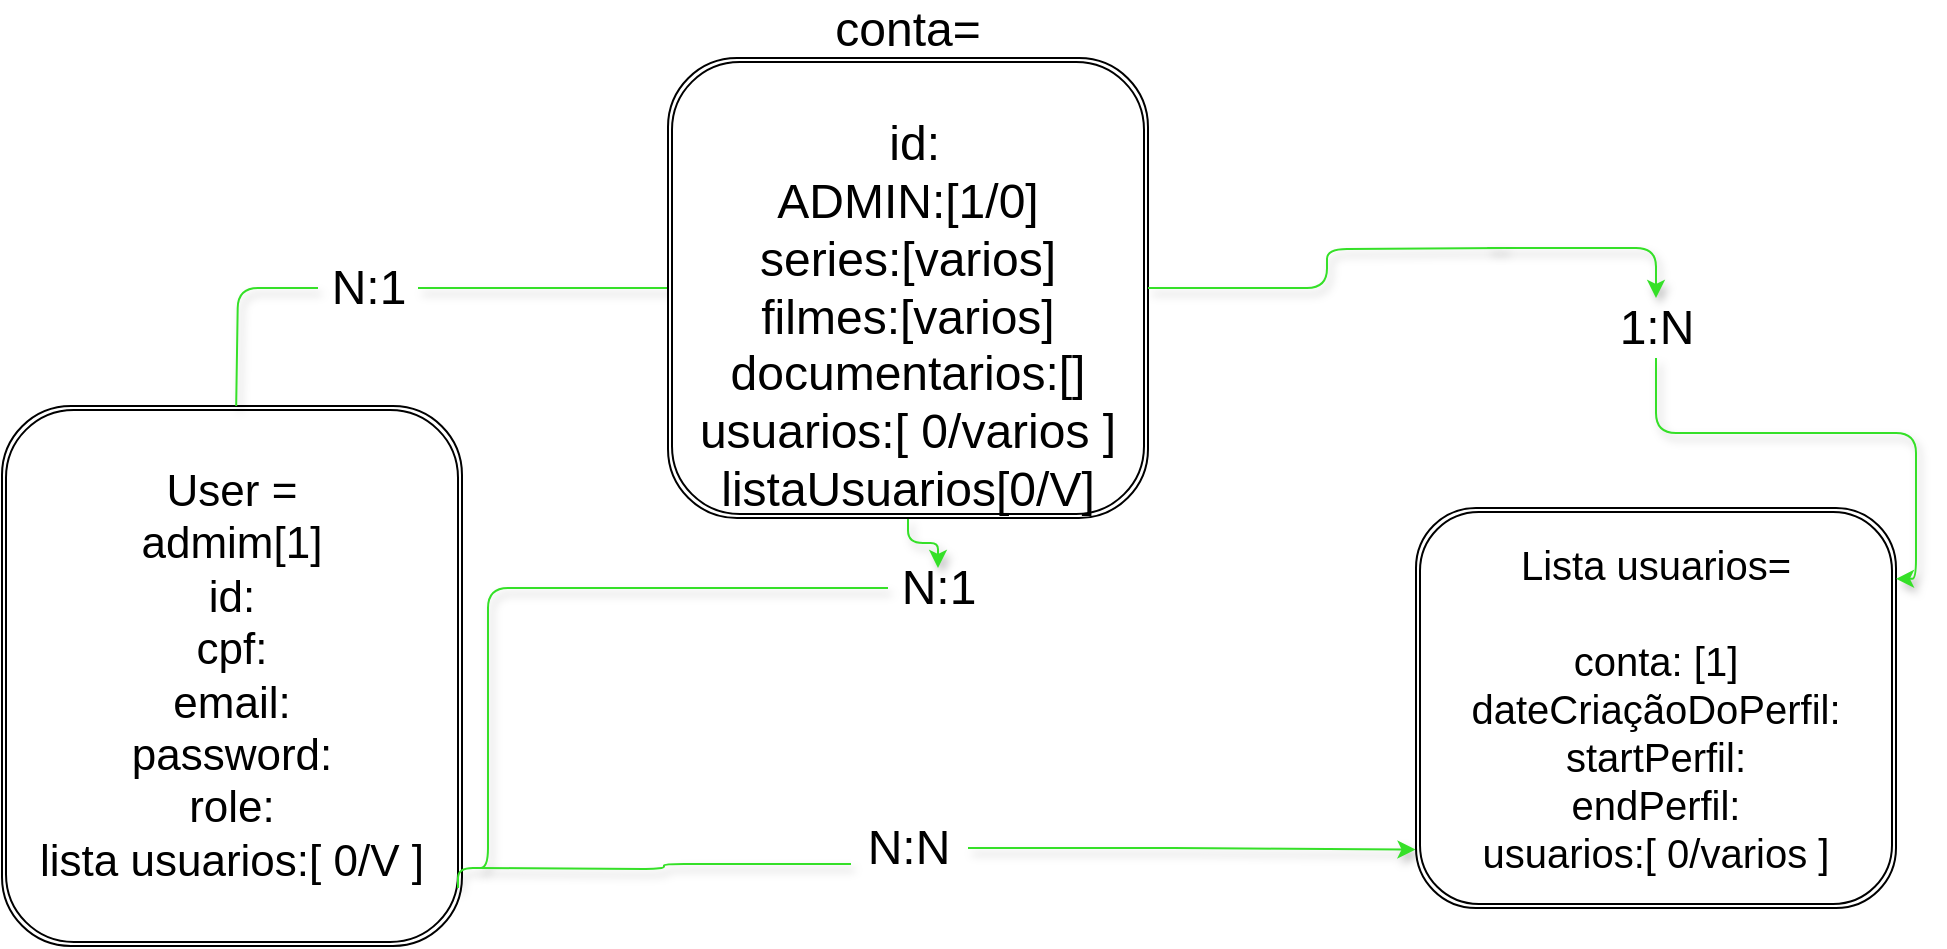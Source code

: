 <mxfile>
    <diagram id="76nVDwhcdYPv3L1FuHO6" name="Descrição do projeto">
        <mxGraphModel dx="1237" dy="425" grid="1" gridSize="10" guides="1" tooltips="1" connect="1" arrows="1" fold="1" page="1" pageScale="1" pageWidth="827" pageHeight="1169" math="0" shadow="0">
            <root>
                <mxCell id="0"/>
                <mxCell id="1" parent="0"/>
                <mxCell id="11" style="edgeStyle=none;html=1;shadow=1;fontSize=24;strokeColor=#35E028;fillColor=#00FF00;startArrow=none;" parent="1" source="13" edge="1">
                    <mxGeometry relative="1" as="geometry">
                        <mxPoint x="-20" y="150" as="targetPoint"/>
                        <Array as="points"/>
                    </mxGeometry>
                </mxCell>
                <mxCell id="27" style="edgeStyle=orthogonalEdgeStyle;html=1;shadow=1;fontSize=24;strokeColor=#35E028;fillColor=#00FF00;startArrow=none;entryX=-0.001;entryY=0.854;entryDx=0;entryDy=0;entryPerimeter=0;" parent="1" source="28" target="8" edge="1">
                    <mxGeometry relative="1" as="geometry">
                        <mxPoint x="-150" y="440" as="sourcePoint"/>
                        <mxPoint x="270" y="390" as="targetPoint"/>
                    </mxGeometry>
                </mxCell>
                <mxCell id="2" value="User =&lt;br&gt;admim[1]&lt;br&gt;id:&lt;br&gt;cpf:&lt;br&gt;email:&lt;br&gt;password:&lt;br&gt;role:&lt;br&gt;lista usuarios:[ 0/V ]" style="shape=ext;double=1;rounded=1;whiteSpace=wrap;html=1;fontSize=22;" parent="1" vertex="1">
                    <mxGeometry x="-388" y="209" width="230" height="270" as="geometry"/>
                </mxCell>
                <mxCell id="19" value="" style="edgeStyle=orthogonalEdgeStyle;html=1;shadow=1;fontSize=24;strokeColor=#35E028;fillColor=#00FF00;" parent="1" source="7" target="10" edge="1">
                    <mxGeometry relative="1" as="geometry"/>
                </mxCell>
                <mxCell id="7" value="&lt;font style=&quot;font-size: 24px&quot;&gt;conta=&lt;br&gt;&lt;br&gt;&amp;nbsp;id:&lt;br&gt;ADMIN:[1/0]&lt;br&gt;series:[varios]&lt;br&gt;filmes:[varios]&lt;br&gt;documentarios:[]&lt;br&gt;usuarios:[ 0/varios ]&lt;br&gt;listaUsuarios[0/V]&lt;br&gt;&lt;br&gt;&lt;/font&gt;" style="shape=ext;double=1;rounded=1;whiteSpace=wrap;html=1;container=1;" parent="1" vertex="1">
                    <mxGeometry x="-55" y="35" width="240" height="230" as="geometry"/>
                </mxCell>
                <mxCell id="8" value="Lista usuarios=&lt;br&gt;&lt;br&gt;conta: [1]&lt;br&gt;dateCriaçãoDoPerfil:&lt;br&gt;startPerfil:&lt;br&gt;endPerfil:&lt;br&gt;usuarios:[ 0/varios ]" style="shape=ext;double=1;rounded=1;whiteSpace=wrap;html=1;fontSize=20;" parent="1" vertex="1">
                    <mxGeometry x="319" y="260" width="240" height="200" as="geometry"/>
                </mxCell>
                <mxCell id="13" value="&lt;span style=&quot;font-size: 24px&quot;&gt;N:1&lt;/span&gt;" style="text;html=1;align=center;verticalAlign=middle;resizable=0;points=[];autosize=1;strokeColor=none;fillColor=none;" parent="1" vertex="1">
                    <mxGeometry x="-230" y="140" width="50" height="20" as="geometry"/>
                </mxCell>
                <mxCell id="14" value="" style="edgeStyle=none;html=1;shadow=1;fontSize=24;strokeColor=#35E028;fillColor=#00FF00;endArrow=none;" parent="1" source="2" target="13" edge="1">
                    <mxGeometry relative="1" as="geometry">
                        <mxPoint x="-266.735" y="220" as="sourcePoint"/>
                        <mxPoint x="-20" y="120" as="targetPoint"/>
                        <Array as="points">
                            <mxPoint x="-270" y="150"/>
                        </Array>
                    </mxGeometry>
                </mxCell>
                <mxCell id="10" value="&lt;span style=&quot;font-size: 24px&quot;&gt;N:1&lt;/span&gt;" style="text;html=1;align=center;verticalAlign=middle;resizable=0;points=[];autosize=1;strokeColor=none;fillColor=none;" parent="1" vertex="1">
                    <mxGeometry x="55" y="290" width="50" height="20" as="geometry"/>
                </mxCell>
                <mxCell id="16" value="" style="edgeStyle=orthogonalEdgeStyle;html=1;shadow=1;fontSize=24;strokeColor=#35E028;fillColor=#00FF00;endArrow=none;" parent="1" target="10" edge="1">
                    <mxGeometry relative="1" as="geometry">
                        <mxPoint x="-160" y="450" as="sourcePoint"/>
                        <mxPoint x="-18" y="230" as="targetPoint"/>
                        <Array as="points">
                            <mxPoint x="-160" y="440"/>
                            <mxPoint x="-145" y="440"/>
                            <mxPoint x="-145" y="300"/>
                        </Array>
                    </mxGeometry>
                </mxCell>
                <mxCell id="24" value="" style="edgeStyle=orthogonalEdgeStyle;html=1;shadow=1;fontSize=24;strokeColor=#35E028;fillColor=#00FF00;" parent="1" target="23" edge="1">
                    <mxGeometry relative="1" as="geometry">
                        <mxPoint x="414" y="130" as="sourcePoint"/>
                        <Array as="points">
                            <mxPoint x="350" y="130"/>
                            <mxPoint x="350" y="130"/>
                        </Array>
                    </mxGeometry>
                </mxCell>
                <mxCell id="22" value="" style="edgeStyle=orthogonalEdgeStyle;html=1;shadow=1;fontSize=24;strokeColor=#35E028;fillColor=#00FF00;endArrow=none;" parent="1" source="7" edge="1">
                    <mxGeometry relative="1" as="geometry">
                        <mxPoint x="222" y="80" as="sourcePoint"/>
                        <mxPoint x="364" y="130" as="targetPoint"/>
                        <Array as="points"/>
                    </mxGeometry>
                </mxCell>
                <mxCell id="26" value="" style="edgeStyle=orthogonalEdgeStyle;html=1;shadow=1;fontSize=24;strokeColor=#35E028;fillColor=#00FF00;entryX=1;entryY=0.177;entryDx=0;entryDy=0;entryPerimeter=0;" parent="1" source="23" target="8" edge="1">
                    <mxGeometry relative="1" as="geometry">
                        <mxPoint x="609" y="130" as="targetPoint"/>
                    </mxGeometry>
                </mxCell>
                <mxCell id="23" value="&lt;span style=&quot;font-size: 24px&quot;&gt;1:N&lt;/span&gt;" style="text;html=1;align=center;verticalAlign=middle;resizable=0;points=[];autosize=1;strokeColor=none;fillColor=none;fontSize=24;" parent="1" vertex="1">
                    <mxGeometry x="414" y="155" width="50" height="30" as="geometry"/>
                </mxCell>
                <mxCell id="28" value="&lt;span style=&quot;font-size: 24px&quot;&gt;N:N&lt;/span&gt;" style="text;html=1;align=center;verticalAlign=middle;resizable=0;points=[];autosize=1;strokeColor=none;fillColor=none;" parent="1" vertex="1">
                    <mxGeometry x="35" y="420" width="60" height="20" as="geometry"/>
                </mxCell>
                <mxCell id="29" value="" style="edgeStyle=orthogonalEdgeStyle;html=1;entryX=0.025;entryY=0.9;entryDx=0;entryDy=0;entryPerimeter=0;shadow=1;fontSize=24;strokeColor=#35E028;fillColor=#00FF00;endArrow=none;" parent="1" target="28" edge="1">
                    <mxGeometry relative="1" as="geometry">
                        <mxPoint x="-150" y="440" as="sourcePoint"/>
                        <mxPoint x="300" y="420" as="targetPoint"/>
                    </mxGeometry>
                </mxCell>
            </root>
        </mxGraphModel>
    </diagram>
    <diagram id="zeVfSFs-IopzzocJ2By9" name="Criar conta">
        <mxGraphModel dx="1173" dy="425" grid="1" gridSize="10" guides="1" tooltips="1" connect="1" arrows="1" fold="1" page="1" pageScale="1" pageWidth="827" pageHeight="1169" math="0" shadow="0">
            <root>
                <mxCell id="DbeEzqUfpYpd05Lesax3-0"/>
                <mxCell id="DbeEzqUfpYpd05Lesax3-1" parent="DbeEzqUfpYpd05Lesax3-0"/>
            </root>
        </mxGraphModel>
    </diagram>
    <diagram id="9WWtUxNPAfSXR3Ar9k5m" name="Lista de usuario">
        <mxGraphModel dx="1173" dy="425" grid="1" gridSize="10" guides="1" tooltips="1" connect="1" arrows="1" fold="1" page="1" pageScale="1" pageWidth="827" pageHeight="1169" math="0" shadow="0">
            <root>
                <mxCell id="9P74zBLb69ztyDQQ5SiI-0"/>
                <mxCell id="9P74zBLb69ztyDQQ5SiI-1" parent="9P74zBLb69ztyDQQ5SiI-0"/>
            </root>
        </mxGraphModel>
    </diagram>
</mxfile>